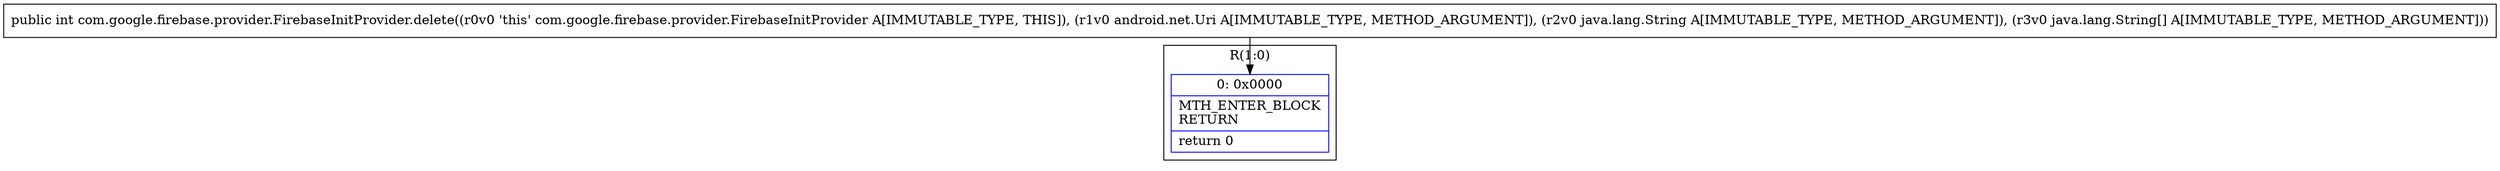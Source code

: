 digraph "CFG forcom.google.firebase.provider.FirebaseInitProvider.delete(Landroid\/net\/Uri;Ljava\/lang\/String;[Ljava\/lang\/String;)I" {
subgraph cluster_Region_379786688 {
label = "R(1:0)";
node [shape=record,color=blue];
Node_0 [shape=record,label="{0\:\ 0x0000|MTH_ENTER_BLOCK\lRETURN\l|return 0\l}"];
}
MethodNode[shape=record,label="{public int com.google.firebase.provider.FirebaseInitProvider.delete((r0v0 'this' com.google.firebase.provider.FirebaseInitProvider A[IMMUTABLE_TYPE, THIS]), (r1v0 android.net.Uri A[IMMUTABLE_TYPE, METHOD_ARGUMENT]), (r2v0 java.lang.String A[IMMUTABLE_TYPE, METHOD_ARGUMENT]), (r3v0 java.lang.String[] A[IMMUTABLE_TYPE, METHOD_ARGUMENT])) }"];
MethodNode -> Node_0;
}

